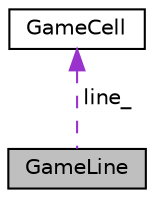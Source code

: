digraph "GameLine"
{
 // LATEX_PDF_SIZE
  edge [fontname="Helvetica",fontsize="10",labelfontname="Helvetica",labelfontsize="10"];
  node [fontname="Helvetica",fontsize="10",shape=record];
  Node1 [label="GameLine",height=0.2,width=0.4,color="black", fillcolor="grey75", style="filled", fontcolor="black",tooltip=" "];
  Node2 -> Node1 [dir="back",color="darkorchid3",fontsize="10",style="dashed",label=" line_" ,fontname="Helvetica"];
  Node2 [label="GameCell",height=0.2,width=0.4,color="black", fillcolor="white", style="filled",URL="$classGameCell.html",tooltip=" "];
}
